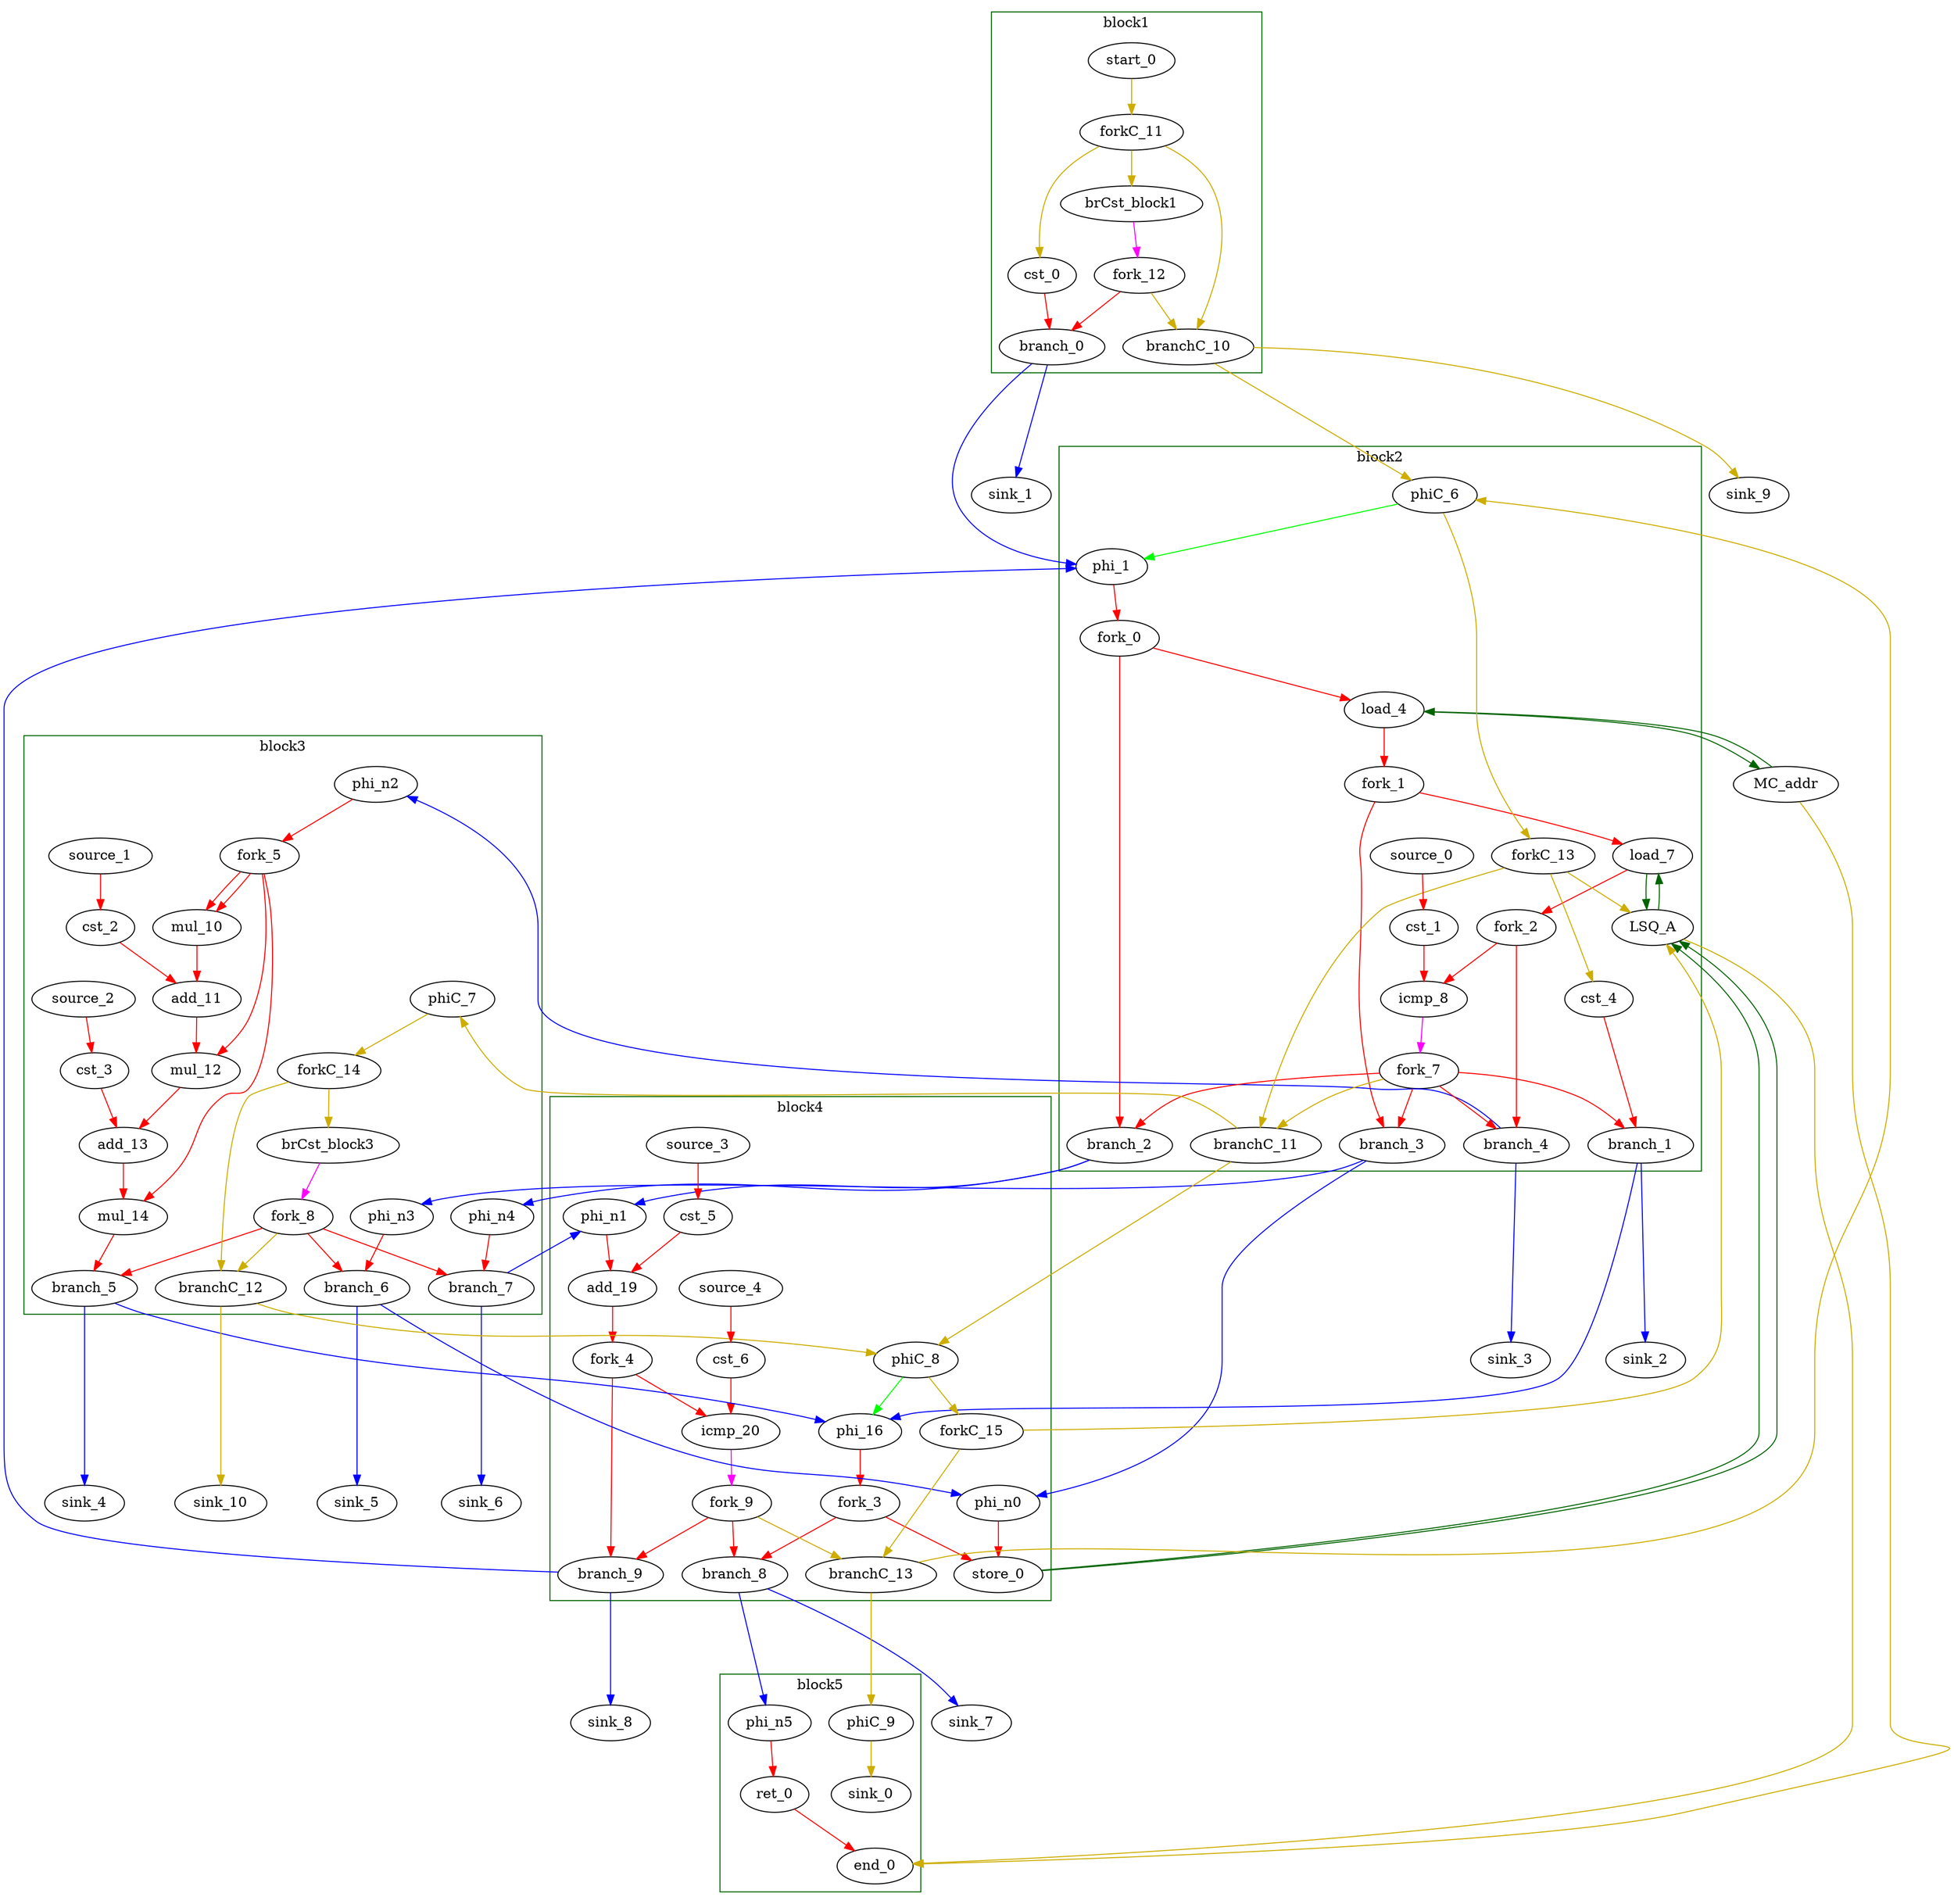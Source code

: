 Digraph G {
	splines=spline;
//DHLS version: 0.1.1" [shape = "none" pos = "20,20!"]
		"brCst_block1" [type = "Constant", bbID= 1, in = "in1:1", out = "out1:1", value = "0x1"];
		"cst_0" [type = "Constant", bbID= 1, in = "in1:1", out = "out1:1", value = "0x00000000"];
		"phi_1" [type = "Mux", bbID= 2, in = "in1?:1 in2:10 in3:10 ", out = "out1:10", delay=0.366];
		"load_4" [type = "Operator", bbID= 2, op = "mc_load_op", bbID= 2, portId= 0, in = "in1:32 in2:10 ", out = "out1:32 out2:10 ", delay=0.000, latency=2, II=1];
		"load_7" [type = "Operator", bbID= 2, op = "lsq_load_op", bbID= 2, portId= 0, in = "in1:32 in2:32 ", out = "out1:32 out2:32 ", delay=0.000, latency=5, II=1];
		"cst_1" [type = "Constant", bbID= 2, in = "in1:1", out = "out1:1", value = "0x00000000"];
		"icmp_8" [type = "Operator", bbID= 2, op = "icmp_sgt_op", in = "in1:32 in2:32 ", out = "out1:1 ", delay=1.530, latency=0, II=1];
		"mul_10" [type = "Operator", bbID= 3, op = "mul_op", in = "in1:32 in2:32 ", out = "out1:32 ", delay=0.000, latency=4, II=1];
		"cst_2" [type = "Constant", bbID= 3, in = "in1:5", out = "out1:5", value = "0x00000013"];
		"add_11" [type = "Operator", bbID= 3, op = "add_op", in = "in1:32 in2:32 ", out = "out1:32 ", delay=1.693, latency=0, II=1];
		"mul_12" [type = "Operator", bbID= 3, op = "mul_op", in = "in1:32 in2:32 ", out = "out1:32 ", delay=0.000, latency=4, II=1];
		"cst_3" [type = "Constant", bbID= 3, in = "in1:2", out = "out1:2", value = "0x00000003"];
		"add_13" [type = "Operator", bbID= 3, op = "add_op", in = "in1:32 in2:32 ", out = "out1:32 ", delay=1.693, latency=0, II=1];
		"mul_14" [type = "Operator", bbID= 3, op = "mul_op", in = "in1:32 in2:32 ", out = "out1:32 ", delay=0.000, latency=4, II=1];
		"brCst_block3" [type = "Constant", bbID= 3, in = "in1:1", out = "out1:1", value = "0x1"];
		"cst_4" [type = "Constant", bbID= 2, in = "in1:1", out = "out1:1", value = "0x00000001"];
		"phi_16" [type = "Mux", bbID= 4, in = "in1?:1 in2:32 in3:32 ", out = "out1:32", delay=0.366];
		"store_0" [type = "Operator", bbID= 4, op = "lsq_store_op", bbID= 4, portId= 0, in = "in1:32 in2:32 ", out = "out1:32 out2:32 ", delay=0.000, latency=0, II=1];
		"cst_5" [type = "Constant", bbID= 4, in = "in1:1", out = "out1:1", value = "0x00000001"];
		"add_19" [type = "Operator", bbID= 4, op = "add_op", in = "in1:10 in2:10 ", out = "out1:10 ", delay=1.693, latency=0, II=1];
		"cst_6" [type = "Constant", bbID= 4, in = "in1:10", out = "out1:10", value = "0x000003E8"];
		"icmp_20" [type = "Operator", bbID= 4, op = "icmp_ult_op", in = "in1:10 in2:10 ", out = "out1:1 ", delay=1.530, latency=0, II=1];
		"ret_0" [type = "Operator", bbID= 5, op = "ret_op", in = "in1:32 ", out = "out1:32 ", delay=0.000, latency=0, II=1];
		"phi_n0" [type = "Merge", bbID= 4, in = "in1:32 in2:32 ", out = "out1:32", delay=0.366];
		"phi_n1" [type = "Merge", bbID= 4, in = "in1:10 in2:10 ", out = "out1:10", delay=0.366];
		"phi_n2" [type = "Merge", bbID= 3, in = "in1:32 ", out = "out1:32", delay=0.000];
		"phi_n3" [type = "Merge", bbID= 3, in = "in1:32 ", out = "out1:32", delay=0.000];
		"phi_n4" [type = "Merge", bbID= 3, in = "in1:10 ", out = "out1:10", delay=0.000];
		"phi_n5" [type = "Merge", bbID= 5, in = "in1:32 ", out = "out1:32", delay=0.000];
		"fork_0" [type = "Fork", bbID= 2, in = "in1:10", out = "out1:10 out2:10 "];
		"fork_1" [type = "Fork", bbID= 2, in = "in1:32", out = "out1:32 out2:32 "];
		"fork_2" [type = "Fork", bbID= 2, in = "in1:32", out = "out1:32 out2:32 "];
		"fork_3" [type = "Fork", bbID= 4, in = "in1:32", out = "out1:32 out2:32 "];
		"fork_4" [type = "Fork", bbID= 4, in = "in1:10", out = "out1:10 out2:10 "];
		"fork_5" [type = "Fork", bbID= 3, in = "in1:32", out = "out1:32 out2:32 out3:32 out4:32 "];
		"branch_0" [type = "Branch", bbID= 1,  in = "in1:1 in2?:1", out = "out1+:1 out2-:1"];
		"branch_1" [type = "Branch", bbID= 2,  in = "in1:1 in2?:1", out = "out1+:1 out2-:1"];
		"branch_2" [type = "Branch", bbID= 2,  in = "in1:10 in2?:1", out = "out1+:10 out2-:10"];
		"branch_3" [type = "Branch", bbID= 2,  in = "in1:32 in2?:1", out = "out1+:32 out2-:32"];
		"branch_4" [type = "Branch", bbID= 2,  in = "in1:32 in2?:1", out = "out1+:32 out2-:32"];
		"fork_7" [type = "Fork", bbID= 2, in = "in1:1", out = "out1:1 out2:1 out3:1 out4:1 out5:1 "];
		"branch_5" [type = "Branch", bbID= 3,  in = "in1:32 in2?:1", out = "out1+:32 out2-:32"];
		"branch_6" [type = "Branch", bbID= 3,  in = "in1:32 in2?:1", out = "out1+:32 out2-:32"];
		"branch_7" [type = "Branch", bbID= 3,  in = "in1:10 in2?:1", out = "out1+:10 out2-:10"];
		"fork_8" [type = "Fork", bbID= 3, in = "in1:1", out = "out1:1 out2:1 out3:1 out4:1 "];
		"branch_8" [type = "Branch", bbID= 4,  in = "in1:32 in2?:1", out = "out1+:32 out2-:32"];
		"branch_9" [type = "Branch", bbID= 4,  in = "in1:10 in2?:1", out = "out1+:10 out2-:10"];
		"fork_9" [type = "Fork", bbID= 4, in = "in1:1", out = "out1:1 out2:1 out3:1 "];
		"LSQ_A" [type = "LSQ", bbID= 0, in = "in1:0*c0 in2:0*c1 in3:32*l0a in4:32*s0a in5:32*s0d ", out = "out1:32*l0d out2:0*e ", memory = "A", bbcount = 2, ldcount = 1, stcount = 1, fifoDepth = 16, numLoads = "{1; 0}", numStores = "{0; 1}", loadOffsets = "{{0;0;0;0;0;0;0;0;0;0;0;0;0;0;0;0};{0;0;0;0;0;0;0;0;0;0;0;0;0;0;0;0}}", storeOffsets = "{{0;0;0;0;0;0;0;0;0;0;0;0;0;0;0;0};{0;0;0;0;0;0;0;0;0;0;0;0;0;0;0;0}}", loadPorts = "{{0;0;0;0;0;0;0;0;0;0;0;0;0;0;0;0};{0;0;0;0;0;0;0;0;0;0;0;0;0;0;0;0}}", storePorts = "{{0;0;0;0;0;0;0;0;0;0;0;0;0;0;0;0};{0;0;0;0;0;0;0;0;0;0;0;0;0;0;0;0}}"];
		"MC_addr" [type = "MC", bbID= 0, in = "in1:10*l0a ", out = "out1:32*l0d out2:0*e ", memory = "addr", bbcount = 0, ldcount = 1, stcount = 0];
		"end_0" [type = "Exit", bbID= 0, in = "in1:0*e in2:0*e in3:32 ", out = "out1:32"];
		"start_0" [type = "Entry", control= "true", bbID= 1, in = "in1:0", out = "out1:0"];
		"forkC_11" [type = "Fork", bbID= 1, in = "in1:0", out = "out1:0 out2:0 out3:0 "];
		"branchC_10" [type = "Branch", bbID= 1,  in = "in1:0 in2?:1", out = "out1+:0 out2-:0"];
		"fork_12" [type = "Fork", bbID= 1, in = "in1:1", out = "out1:1 out2:1 "];
		"phiC_6" [type = "CntrlMerge", bbID= 2, in = "in1:0 in2:0 ", out = "out1:0 out2?:1", delay=0.166];
		"forkC_13" [type = "Fork", bbID= 2, in = "in1:0", out = "out1:0 out2:0 out3:0 "];
		"branchC_11" [type = "Branch", bbID= 2,  in = "in1:0 in2?:1", out = "out1+:0 out2-:0"];
		"phiC_7" [type = "Merge", bbID= 3, in = "in1:0 ", out = "out1:0", delay=0.166];
		"forkC_14" [type = "Fork", bbID= 3, in = "in1:0", out = "out1:0 out2:0 "];
		"branchC_12" [type = "Branch", bbID= 3,  in = "in1:0 in2?:1", out = "out1+:0 out2-:0"];
		"phiC_8" [type = "CntrlMerge", bbID= 4, in = "in1:0 in2:0 ", out = "out1:0 out2?:1", delay=0.166];
		"forkC_15" [type = "Fork", bbID= 4, in = "in1:0", out = "out1:0 out2:0 "];
		"branchC_13" [type = "Branch", bbID= 4,  in = "in1:0 in2?:1", out = "out1+:0 out2-:0"];
		"phiC_9" [type = "Merge", bbID= 5, in = "in1:0 ", out = "out1:0", delay=0.166];
		"sink_0" [type = "Sink", bbID= 0, in = "in1:0"];
		"sink_1" [type = "Sink", bbID= 0, in = "in1:1"];
		"sink_2" [type = "Sink", bbID= 0, in = "in1:1"];
		"sink_3" [type = "Sink", bbID= 0, in = "in1:32"];
		"sink_4" [type = "Sink", bbID= 0, in = "in1:32"];
		"sink_5" [type = "Sink", bbID= 0, in = "in1:32"];
		"sink_6" [type = "Sink", bbID= 0, in = "in1:10"];
		"sink_7" [type = "Sink", bbID= 0, in = "in1:32"];
		"sink_8" [type = "Sink", bbID= 0, in = "in1:10"];
		"sink_9" [type = "Sink", bbID= 0, in = "in1:0"];
		"sink_10" [type = "Sink", bbID= 0, in = "in1:0"];
		"source_0" [type = "Source", bbID= 2, out = "out1:1"];
		"source_1" [type = "Source", bbID= 3, out = "out1:5"];
		"source_2" [type = "Source", bbID= 3, out = "out1:2"];
		"source_3" [type = "Source", bbID= 4, out = "out1:1"];
		"source_4" [type = "Source", bbID= 4, out = "out1:10"];
		"load_4" -> "MC_addr" [color = "darkgreen", mem_address = "true", from = "out2", to = "in1"];
		"MC_addr" -> "load_4" [color = "darkgreen", mem_address = "false", from = "out1", to = "in1"];
		"load_7" -> "LSQ_A" [color = "darkgreen", mem_address = "true", from = "out2", to = "in3"];
		"LSQ_A" -> "load_7" [color = "darkgreen", mem_address = "false", from = "out1", to = "in1"];
		"store_0" -> "LSQ_A" [color = "darkgreen", mem_address = "true", from = "out2", to = "in4"];
		"store_0" -> "LSQ_A" [color = "darkgreen", mem_address = "false", from = "out1", to = "in5"];
		"LSQ_A" -> "end_0" [color = "gold3", from = "out2", to = "in1"];
		"MC_addr" -> "end_0" [color = "gold3", from = "out2", to = "in2"];
	subgraph cluster_0 {
	color = "darkgreen";
		label = "block1";
		"brCst_block1" -> "fork_12" [color = "magenta", from = "out1", to = "in1"];
		"cst_0" -> "branch_0" [color = "red", from = "out1", to = "in1"];
		"start_0" -> "forkC_11" [color = "gold3", from = "out1", to = "in1"];
		"forkC_11" -> "cst_0" [color = "gold3", from = "out1", to = "in1"];
		"forkC_11" -> "branchC_10" [color = "gold3", from = "out2", to = "in1"];
		"forkC_11" -> "brCst_block1" [color = "gold3", from = "out3", to = "in1"];
		"fork_12" -> "branch_0" [color = "red", from = "out1", to = "in2"];
		"fork_12" -> "branchC_10" [color = "gold3", from = "out2", to = "in2"];
	}
		"branch_0" -> "phi_1" [color = "blue", minlen = 3, from = "out1", to = "in2"];
		"branch_0" -> "sink_1" [color = "blue", minlen = 3, from = "out2", to = "in1"];
		"branchC_10" -> "phiC_6" [color = "gold3", minlen = 3, from = "out1", to = "in1"];
		"branchC_10" -> "sink_9" [color = "gold3", minlen = 3, from = "out2", to = "in1"];
	subgraph cluster_1 {
	color = "darkgreen";
		label = "block2";
		"phi_1" -> "fork_0" [color = "red", from = "out1", to = "in1"];
		"load_4" -> "fork_1" [color = "red", from = "out1", to = "in1"];
		"load_7" -> "fork_2" [color = "red", from = "out1", to = "in1"];
		"cst_1" -> "icmp_8" [color = "red", from = "out1", to = "in2"];
		"icmp_8" -> "fork_7" [color = "magenta", from = "out1", to = "in1"];
		"cst_4" -> "branch_1" [color = "red", from = "out1", to = "in1"];
		"fork_0" -> "load_4" [color = "red", from = "out1", to = "in2"];
		"fork_0" -> "branch_2" [color = "red", from = "out2", to = "in1"];
		"fork_1" -> "load_7" [color = "red", from = "out1", to = "in2"];
		"fork_1" -> "branch_3" [color = "red", from = "out2", to = "in1"];
		"fork_2" -> "icmp_8" [color = "red", from = "out1", to = "in1"];
		"fork_2" -> "branch_4" [color = "red", from = "out2", to = "in1"];
		"fork_7" -> "branch_4" [color = "red", from = "out1", to = "in2"];
		"fork_7" -> "branch_3" [color = "red", from = "out2", to = "in2"];
		"fork_7" -> "branch_2" [color = "red", from = "out3", to = "in2"];
		"fork_7" -> "branch_1" [color = "red", from = "out4", to = "in2"];
		"fork_7" -> "branchC_11" [color = "gold3", from = "out5", to = "in2"];
		"phiC_6" -> "phi_1" [color = "green", from = "out2", to = "in1"];
		"phiC_6" -> "forkC_13" [color = "gold3", from = "out1", to = "in1"];
		"forkC_13" -> "cst_4" [color = "gold3", from = "out1", to = "in1"];
		"forkC_13" -> "LSQ_A" [color = "gold3", from = "out2", to = "in1"];
		"forkC_13" -> "branchC_11" [color = "gold3", from = "out3", to = "in1"];
		"source_0" -> "cst_1" [color = "red", from = "out1", to = "in1"];
	}
		"branch_1" -> "phi_16" [color = "blue", minlen = 3, from = "out1", to = "in2"];
		"branch_1" -> "sink_2" [color = "blue", minlen = 3, from = "out2", to = "in1"];
		"branch_2" -> "phi_n4" [color = "blue", minlen = 3, from = "out2", to = "in1"];
		"branch_2" -> "phi_n1" [color = "blue", minlen = 3, from = "out1", to = "in1"];
		"branch_3" -> "phi_n3" [color = "blue", minlen = 3, from = "out2", to = "in1"];
		"branch_3" -> "phi_n0" [color = "blue", minlen = 3, from = "out1", to = "in1"];
		"branch_4" -> "phi_n2" [color = "blue", minlen = 3, from = "out2", to = "in1"];
		"branch_4" -> "sink_3" [color = "blue", minlen = 3, from = "out1", to = "in1"];
		"branchC_11" -> "phiC_7" [color = "gold3", minlen = 3, from = "out2", to = "in1"];
		"branchC_11" -> "phiC_8" [color = "gold3", minlen = 3, from = "out1", to = "in1"];
	subgraph cluster_2 {
	color = "darkgreen";
		label = "block3";
		"mul_10" -> "add_11" [color = "red", from = "out1", to = "in1"];
		"cst_2" -> "add_11" [color = "red", from = "out1", to = "in2"];
		"add_11" -> "mul_12" [color = "red", from = "out1", to = "in1"];
		"mul_12" -> "add_13" [color = "red", from = "out1", to = "in1"];
		"cst_3" -> "add_13" [color = "red", from = "out1", to = "in2"];
		"add_13" -> "mul_14" [color = "red", from = "out1", to = "in1"];
		"mul_14" -> "branch_5" [color = "red", from = "out1", to = "in1"];
		"brCst_block3" -> "fork_8" [color = "magenta", from = "out1", to = "in1"];
		"phi_n2" -> "fork_5" [color = "red", from = "out1", to = "in1"];
		"phi_n3" -> "branch_6" [color = "red", from = "out1", to = "in1"];
		"phi_n4" -> "branch_7" [color = "red", from = "out1", to = "in1"];
		"fork_5" -> "mul_10" [color = "red", from = "out1", to = "in1"];
		"fork_5" -> "mul_10" [color = "red", from = "out2", to = "in2"];
		"fork_5" -> "mul_12" [color = "red", from = "out3", to = "in2"];
		"fork_5" -> "mul_14" [color = "red", from = "out4", to = "in2"];
		"fork_8" -> "branch_7" [color = "red", from = "out1", to = "in2"];
		"fork_8" -> "branch_6" [color = "red", from = "out2", to = "in2"];
		"fork_8" -> "branch_5" [color = "red", from = "out3", to = "in2"];
		"fork_8" -> "branchC_12" [color = "gold3", from = "out4", to = "in2"];
		"phiC_7" -> "forkC_14" [color = "gold3", from = "out1", to = "in1"];
		"forkC_14" -> "branchC_12" [color = "gold3", from = "out1", to = "in1"];
		"forkC_14" -> "brCst_block3" [color = "gold3", from = "out2", to = "in1"];
		"source_1" -> "cst_2" [color = "red", from = "out1", to = "in1"];
		"source_2" -> "cst_3" [color = "red", from = "out1", to = "in1"];
	}
		"branch_5" -> "phi_16" [color = "blue", minlen = 3, from = "out1", to = "in3"];
		"branch_5" -> "sink_4" [color = "blue", minlen = 3, from = "out2", to = "in1"];
		"branch_6" -> "phi_n0" [color = "blue", minlen = 3, from = "out1", to = "in2"];
		"branch_6" -> "sink_5" [color = "blue", minlen = 3, from = "out2", to = "in1"];
		"branch_7" -> "phi_n1" [color = "blue", minlen = 3, from = "out1", to = "in2"];
		"branch_7" -> "sink_6" [color = "blue", minlen = 3, from = "out2", to = "in1"];
		"branchC_12" -> "phiC_8" [color = "gold3", minlen = 3, from = "out1", to = "in2"];
		"branchC_12" -> "sink_10" [color = "gold3", minlen = 3, from = "out2", to = "in1"];
	subgraph cluster_3 {
	color = "darkgreen";
		label = "block4";
		"phi_16" -> "fork_3" [color = "red", from = "out1", to = "in1"];
		"cst_5" -> "add_19" [color = "red", from = "out1", to = "in2"];
		"add_19" -> "fork_4" [color = "red", from = "out1", to = "in1"];
		"cst_6" -> "icmp_20" [color = "red", from = "out1", to = "in2"];
		"icmp_20" -> "fork_9" [color = "magenta", from = "out1", to = "in1"];
		"phi_n0" -> "store_0" [color = "red", from = "out1", to = "in2"];
		"phi_n1" -> "add_19" [color = "red", from = "out1", to = "in1"];
		"fork_3" -> "store_0" [color = "red", from = "out1", to = "in1"];
		"fork_3" -> "branch_8" [color = "red", from = "out2", to = "in1"];
		"fork_4" -> "icmp_20" [color = "red", from = "out1", to = "in1"];
		"fork_4" -> "branch_9" [color = "red", from = "out2", to = "in1"];
		"fork_9" -> "branch_9" [color = "red", from = "out1", to = "in2"];
		"fork_9" -> "branch_8" [color = "red", from = "out2", to = "in2"];
		"fork_9" -> "branchC_13" [color = "gold3", from = "out3", to = "in2"];
		"phiC_8" -> "phi_16" [color = "green", from = "out2", to = "in1"];
		"phiC_8" -> "forkC_15" [color = "gold3", from = "out1", to = "in1"];
		"forkC_15" -> "LSQ_A" [color = "gold3", from = "out1", to = "in2"];
		"forkC_15" -> "branchC_13" [color = "gold3", from = "out2", to = "in1"];
		"source_3" -> "cst_5" [color = "red", from = "out1", to = "in1"];
		"source_4" -> "cst_6" [color = "red", from = "out1", to = "in1"];
	}
		"branch_8" -> "phi_n5" [color = "blue", minlen = 3, from = "out2", to = "in1"];
		"branch_8" -> "sink_7" [color = "blue", minlen = 3, from = "out1", to = "in1"];
		"branch_9" -> "phi_1" [color = "blue", minlen = 3, from = "out1", to = "in3"];
		"branch_9" -> "sink_8" [color = "blue", minlen = 3, from = "out2", to = "in1"];
		"branchC_13" -> "phiC_6" [color = "gold3", minlen = 3, from = "out1", to = "in2"];
		"branchC_13" -> "phiC_9" [color = "gold3", minlen = 3, from = "out2", to = "in1"];
	subgraph cluster_4 {
	color = "darkgreen";
		label = "block5";
		"ret_0" -> "end_0" [color = "red", from = "out1", to = "in3"];
		"phi_n5" -> "ret_0" [color = "red", from = "out1", to = "in1"];
		"phiC_9" -> "sink_0" [color = "gold3", from = "out1", to = "in1"];
	}
}